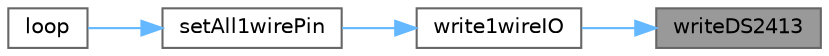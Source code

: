 digraph "writeDS2413"
{
 // LATEX_PDF_SIZE
  bgcolor="transparent";
  edge [fontname=Helvetica,fontsize=10,labelfontname=Helvetica,labelfontsize=10];
  node [fontname=Helvetica,fontsize=10,shape=box,height=0.2,width=0.4];
  rankdir="RL";
  Node1 [label="writeDS2413",height=0.2,width=0.4,color="gray40", fillcolor="grey60", style="filled", fontcolor="black",tooltip="write output to a 1-wire DS2413 chip."];
  Node1 -> Node2 [dir="back",color="steelblue1",style="solid"];
  Node2 [label="write1wireIO",height=0.2,width=0.4,color="grey40", fillcolor="white", style="filled",URL="$1wire__chip__io_8h.html#a77ebc093a69243ec72e963d7c915fba0",tooltip="Writes bitmap to 1-wire pin IO Register(Sets all the IO pins on the 1-wire chip)."];
  Node2 -> Node3 [dir="back",color="steelblue1",style="solid"];
  Node3 [label="setAll1wirePin",height=0.2,width=0.4,color="grey40", fillcolor="white", style="filled",URL="$1wire__chip__io_8h.html#a1d6f9599dba99d3be6484b6dcb1ad2a7",tooltip="Find and print details of chips on the 1-wire bus. OneWire class stores the pin, and by default the a..."];
  Node3 -> Node4 [dir="back",color="steelblue1",style="solid"];
  Node4 [label="loop",height=0.2,width=0.4,color="grey40", fillcolor="white", style="filled",URL="$main_8cpp.html#afe461d27b9c48d5921c00d521181f12f",tooltip=" "];
}
